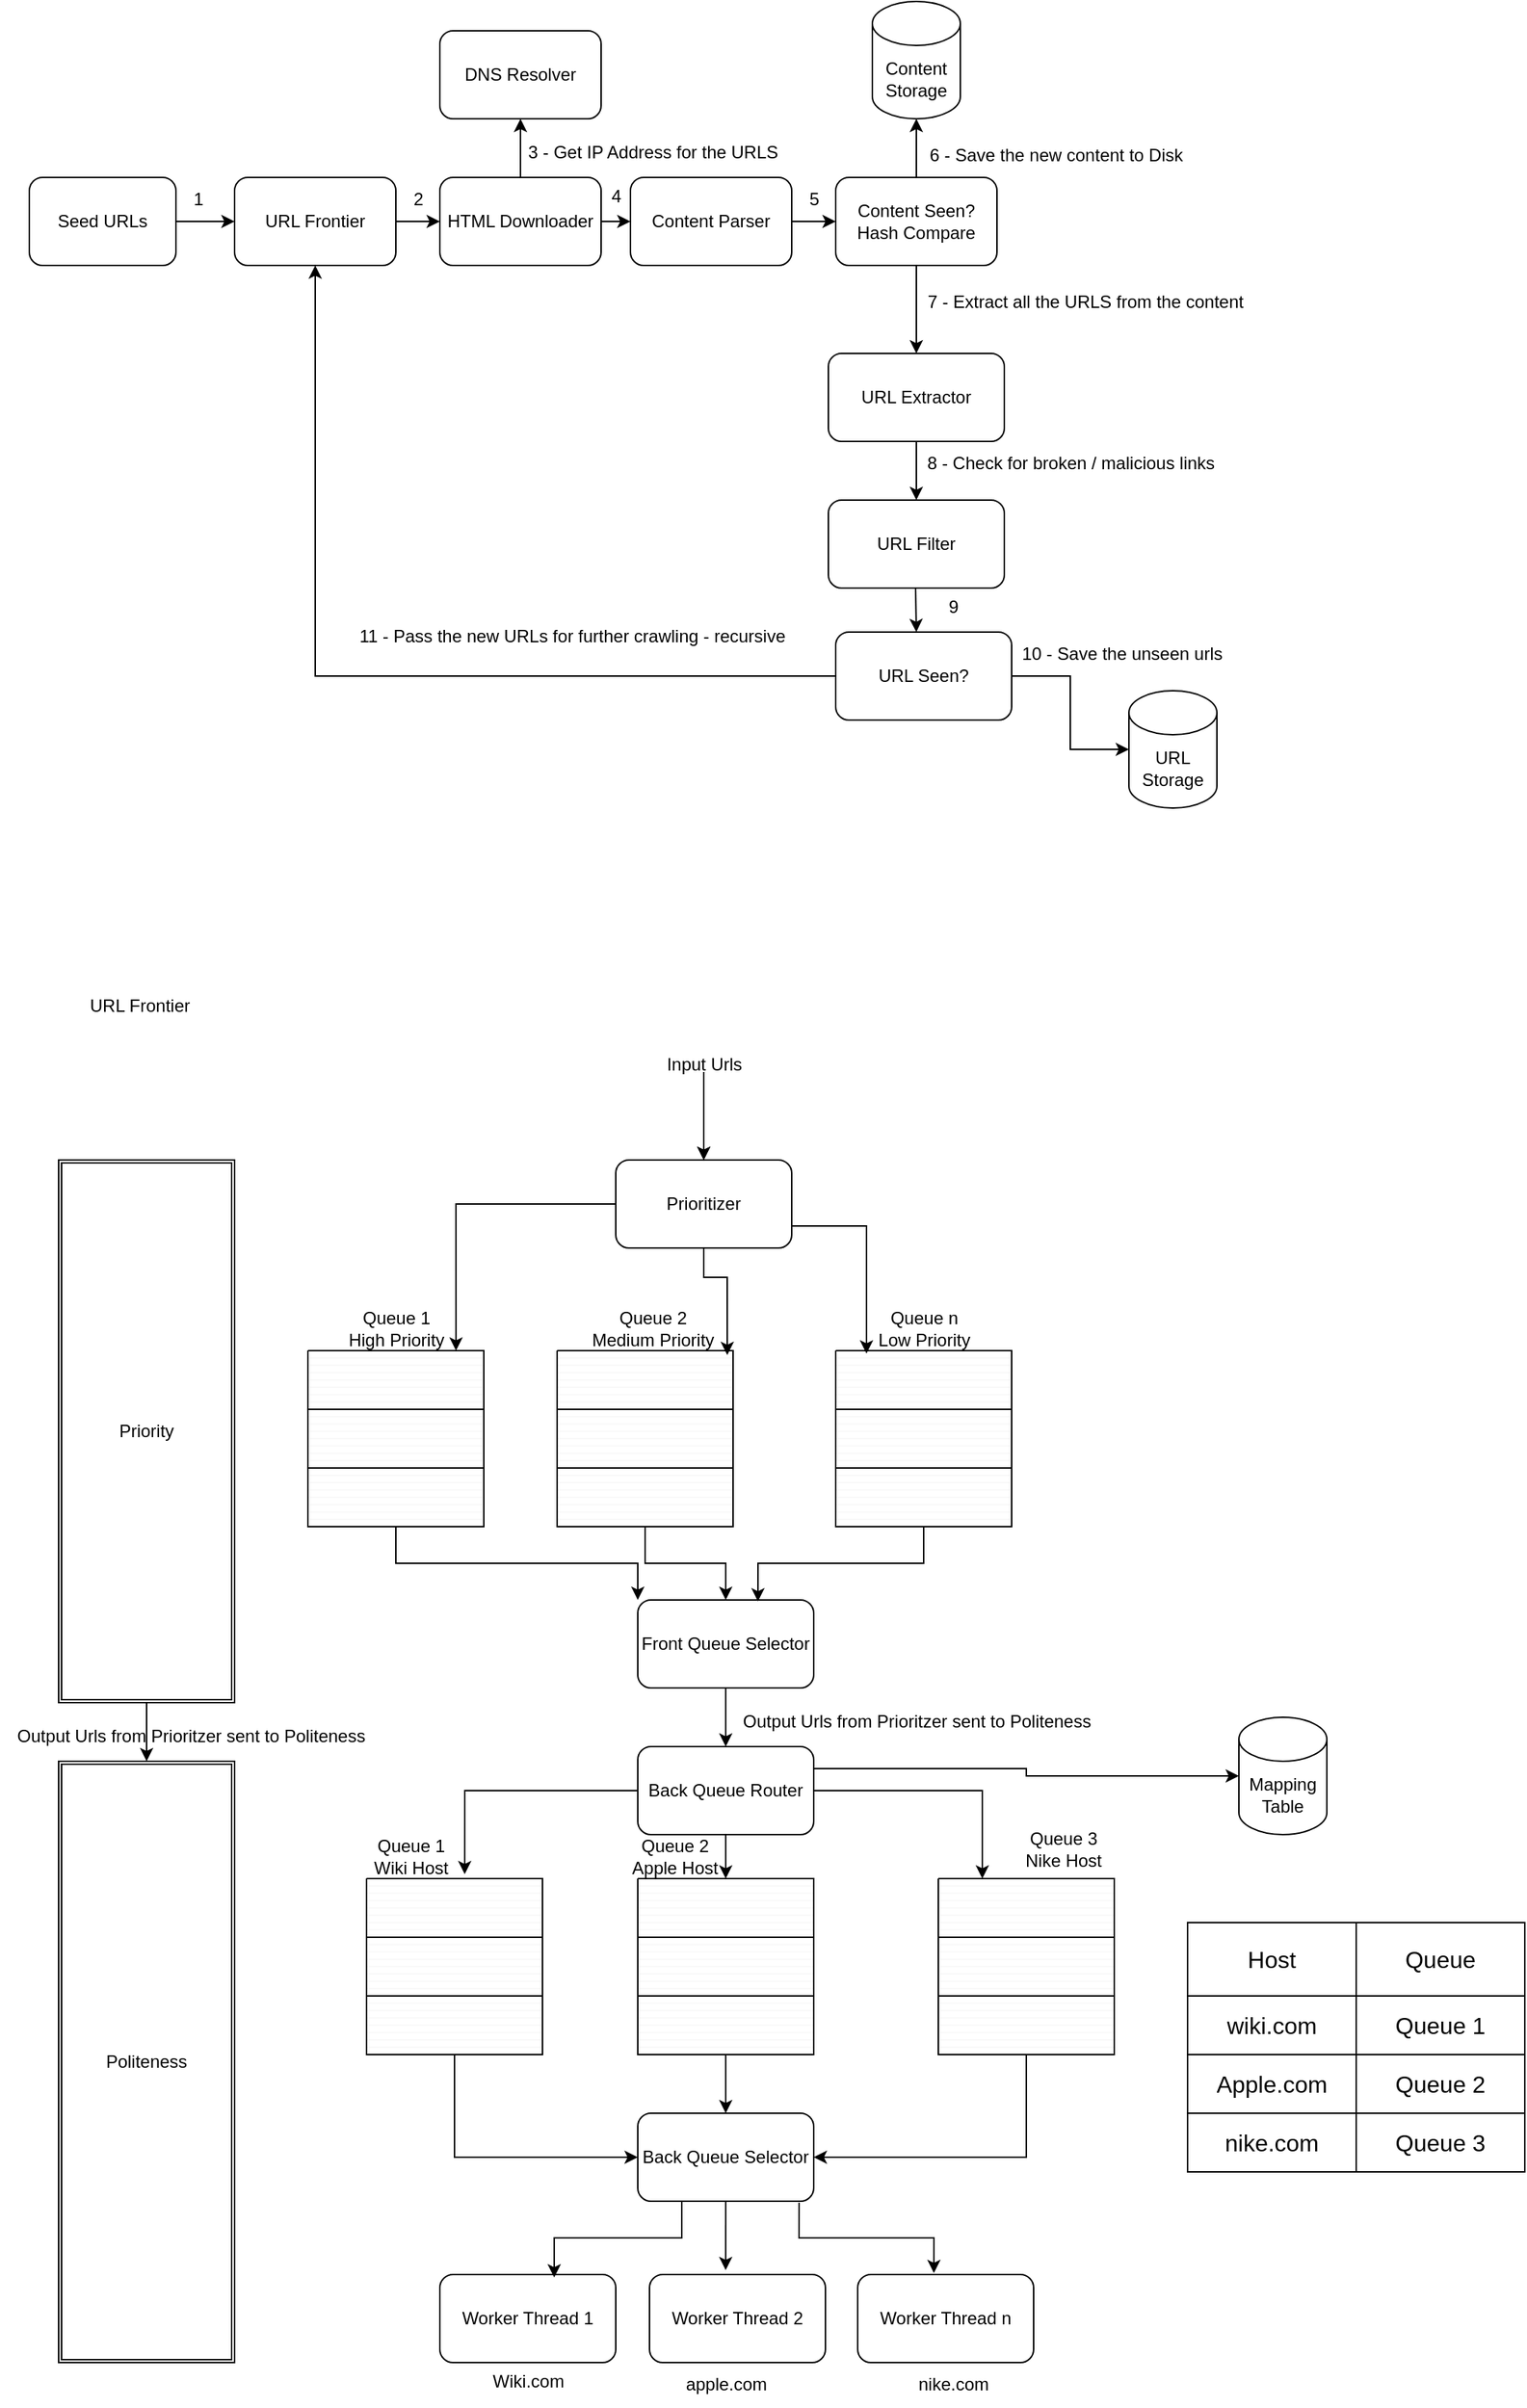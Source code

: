 <mxfile version="24.6.4" type="github">
  <diagram name="Page-1" id="mXdpcqNhNkEFS_v_mtUm">
    <mxGraphModel dx="954" dy="615" grid="1" gridSize="10" guides="1" tooltips="1" connect="1" arrows="1" fold="1" page="1" pageScale="1" pageWidth="583" pageHeight="827" math="0" shadow="0">
      <root>
        <mxCell id="0" />
        <mxCell id="1" parent="0" />
        <mxCell id="9qcMBNV77gLtWxYR_MMO-1" style="edgeStyle=orthogonalEdgeStyle;rounded=0;orthogonalLoop=1;jettySize=auto;html=1;exitX=1;exitY=0.5;exitDx=0;exitDy=0;entryX=0;entryY=0.5;entryDx=0;entryDy=0;" parent="1" source="9qcMBNV77gLtWxYR_MMO-2" target="9qcMBNV77gLtWxYR_MMO-4" edge="1">
          <mxGeometry relative="1" as="geometry" />
        </mxCell>
        <mxCell id="9qcMBNV77gLtWxYR_MMO-2" value="Seed URLs" style="rounded=1;whiteSpace=wrap;html=1;" parent="1" vertex="1">
          <mxGeometry x="40" y="120" width="100" height="60" as="geometry" />
        </mxCell>
        <mxCell id="9qcMBNV77gLtWxYR_MMO-3" style="edgeStyle=orthogonalEdgeStyle;rounded=0;orthogonalLoop=1;jettySize=auto;html=1;exitX=1;exitY=0.5;exitDx=0;exitDy=0;entryX=0;entryY=0.5;entryDx=0;entryDy=0;" parent="1" source="9qcMBNV77gLtWxYR_MMO-4" target="9qcMBNV77gLtWxYR_MMO-8" edge="1">
          <mxGeometry relative="1" as="geometry" />
        </mxCell>
        <mxCell id="9qcMBNV77gLtWxYR_MMO-4" value="URL Frontier" style="rounded=1;whiteSpace=wrap;html=1;" parent="1" vertex="1">
          <mxGeometry x="180" y="120" width="110" height="60" as="geometry" />
        </mxCell>
        <mxCell id="9qcMBNV77gLtWxYR_MMO-5" value="1" style="text;html=1;align=center;verticalAlign=middle;resizable=0;points=[];autosize=1;strokeColor=none;fillColor=none;" parent="1" vertex="1">
          <mxGeometry x="140" y="120" width="30" height="30" as="geometry" />
        </mxCell>
        <mxCell id="9qcMBNV77gLtWxYR_MMO-6" style="edgeStyle=orthogonalEdgeStyle;rounded=0;orthogonalLoop=1;jettySize=auto;html=1;exitX=0.5;exitY=0;exitDx=0;exitDy=0;entryX=0.5;entryY=1;entryDx=0;entryDy=0;" parent="1" source="9qcMBNV77gLtWxYR_MMO-8" target="9qcMBNV77gLtWxYR_MMO-9" edge="1">
          <mxGeometry relative="1" as="geometry" />
        </mxCell>
        <mxCell id="9qcMBNV77gLtWxYR_MMO-7" style="edgeStyle=orthogonalEdgeStyle;rounded=0;orthogonalLoop=1;jettySize=auto;html=1;exitX=1;exitY=0.5;exitDx=0;exitDy=0;entryX=0;entryY=0.5;entryDx=0;entryDy=0;" parent="1" source="9qcMBNV77gLtWxYR_MMO-8" target="9qcMBNV77gLtWxYR_MMO-13" edge="1">
          <mxGeometry relative="1" as="geometry" />
        </mxCell>
        <mxCell id="9qcMBNV77gLtWxYR_MMO-8" value="HTML Downloader" style="rounded=1;whiteSpace=wrap;html=1;" parent="1" vertex="1">
          <mxGeometry x="320" y="120" width="110" height="60" as="geometry" />
        </mxCell>
        <mxCell id="9qcMBNV77gLtWxYR_MMO-9" value="DNS Resolver" style="rounded=1;whiteSpace=wrap;html=1;" parent="1" vertex="1">
          <mxGeometry x="320" y="20" width="110" height="60" as="geometry" />
        </mxCell>
        <mxCell id="9qcMBNV77gLtWxYR_MMO-10" value="2" style="text;html=1;align=center;verticalAlign=middle;resizable=0;points=[];autosize=1;strokeColor=none;fillColor=none;" parent="1" vertex="1">
          <mxGeometry x="290" y="120" width="30" height="30" as="geometry" />
        </mxCell>
        <mxCell id="9qcMBNV77gLtWxYR_MMO-11" value="3 - Get IP Address for the URLS" style="text;html=1;align=center;verticalAlign=middle;resizable=0;points=[];autosize=1;strokeColor=none;fillColor=none;" parent="1" vertex="1">
          <mxGeometry x="370" y="88" width="190" height="30" as="geometry" />
        </mxCell>
        <mxCell id="9qcMBNV77gLtWxYR_MMO-12" style="edgeStyle=orthogonalEdgeStyle;rounded=0;orthogonalLoop=1;jettySize=auto;html=1;exitX=1;exitY=0.5;exitDx=0;exitDy=0;entryX=0;entryY=0.5;entryDx=0;entryDy=0;" parent="1" source="9qcMBNV77gLtWxYR_MMO-13" target="9qcMBNV77gLtWxYR_MMO-15" edge="1">
          <mxGeometry relative="1" as="geometry" />
        </mxCell>
        <mxCell id="9qcMBNV77gLtWxYR_MMO-13" value="Content Parser" style="rounded=1;whiteSpace=wrap;html=1;" parent="1" vertex="1">
          <mxGeometry x="450" y="120" width="110" height="60" as="geometry" />
        </mxCell>
        <mxCell id="9qcMBNV77gLtWxYR_MMO-14" style="edgeStyle=orthogonalEdgeStyle;rounded=0;orthogonalLoop=1;jettySize=auto;html=1;exitX=0.5;exitY=1;exitDx=0;exitDy=0;" parent="1" source="9qcMBNV77gLtWxYR_MMO-15" target="9qcMBNV77gLtWxYR_MMO-22" edge="1">
          <mxGeometry relative="1" as="geometry" />
        </mxCell>
        <mxCell id="9qcMBNV77gLtWxYR_MMO-15" value="Content Seen?&lt;div&gt;Hash Compare&lt;/div&gt;" style="rounded=1;whiteSpace=wrap;html=1;" parent="1" vertex="1">
          <mxGeometry x="590" y="120" width="110" height="60" as="geometry" />
        </mxCell>
        <mxCell id="9qcMBNV77gLtWxYR_MMO-16" value="Content Storage" style="shape=cylinder3;whiteSpace=wrap;html=1;boundedLbl=1;backgroundOutline=1;size=15;" parent="1" vertex="1">
          <mxGeometry x="615" width="60" height="80" as="geometry" />
        </mxCell>
        <mxCell id="9qcMBNV77gLtWxYR_MMO-17" style="edgeStyle=orthogonalEdgeStyle;rounded=0;orthogonalLoop=1;jettySize=auto;html=1;entryX=0.5;entryY=1;entryDx=0;entryDy=0;entryPerimeter=0;" parent="1" source="9qcMBNV77gLtWxYR_MMO-15" target="9qcMBNV77gLtWxYR_MMO-16" edge="1">
          <mxGeometry relative="1" as="geometry" />
        </mxCell>
        <mxCell id="9qcMBNV77gLtWxYR_MMO-18" value="4" style="text;html=1;align=center;verticalAlign=middle;resizable=0;points=[];autosize=1;strokeColor=none;fillColor=none;" parent="1" vertex="1">
          <mxGeometry x="425" y="118" width="30" height="30" as="geometry" />
        </mxCell>
        <mxCell id="9qcMBNV77gLtWxYR_MMO-19" value="5" style="text;html=1;align=center;verticalAlign=middle;resizable=0;points=[];autosize=1;strokeColor=none;fillColor=none;" parent="1" vertex="1">
          <mxGeometry x="560" y="120" width="30" height="30" as="geometry" />
        </mxCell>
        <mxCell id="9qcMBNV77gLtWxYR_MMO-20" value="6 - Save the new content to Disk" style="text;html=1;align=center;verticalAlign=middle;resizable=0;points=[];autosize=1;strokeColor=none;fillColor=none;" parent="1" vertex="1">
          <mxGeometry x="640" y="90" width="200" height="30" as="geometry" />
        </mxCell>
        <mxCell id="9qcMBNV77gLtWxYR_MMO-21" style="edgeStyle=orthogonalEdgeStyle;rounded=0;orthogonalLoop=1;jettySize=auto;html=1;exitX=0.5;exitY=1;exitDx=0;exitDy=0;" parent="1" source="9qcMBNV77gLtWxYR_MMO-22" target="9qcMBNV77gLtWxYR_MMO-24" edge="1">
          <mxGeometry relative="1" as="geometry" />
        </mxCell>
        <mxCell id="9qcMBNV77gLtWxYR_MMO-22" value="URL Extractor" style="rounded=1;whiteSpace=wrap;html=1;" parent="1" vertex="1">
          <mxGeometry x="585" y="240" width="120" height="60" as="geometry" />
        </mxCell>
        <mxCell id="9qcMBNV77gLtWxYR_MMO-23" value="7 - Extract all the URLS from the content" style="text;html=1;align=center;verticalAlign=middle;resizable=0;points=[];autosize=1;strokeColor=none;fillColor=none;" parent="1" vertex="1">
          <mxGeometry x="640" y="190" width="240" height="30" as="geometry" />
        </mxCell>
        <mxCell id="9qcMBNV77gLtWxYR_MMO-24" value="URL Filter" style="rounded=1;whiteSpace=wrap;html=1;" parent="1" vertex="1">
          <mxGeometry x="585" y="340" width="120" height="60" as="geometry" />
        </mxCell>
        <mxCell id="9qcMBNV77gLtWxYR_MMO-25" value="8 - Check for broken / malicious links" style="text;html=1;align=center;verticalAlign=middle;resizable=0;points=[];autosize=1;strokeColor=none;fillColor=none;" parent="1" vertex="1">
          <mxGeometry x="640" y="300" width="220" height="30" as="geometry" />
        </mxCell>
        <mxCell id="9qcMBNV77gLtWxYR_MMO-26" style="edgeStyle=orthogonalEdgeStyle;rounded=0;orthogonalLoop=1;jettySize=auto;html=1;entryX=0.5;entryY=1;entryDx=0;entryDy=0;" parent="1" source="9qcMBNV77gLtWxYR_MMO-28" target="9qcMBNV77gLtWxYR_MMO-4" edge="1">
          <mxGeometry relative="1" as="geometry">
            <mxPoint x="240" y="190" as="targetPoint" />
          </mxGeometry>
        </mxCell>
        <mxCell id="9qcMBNV77gLtWxYR_MMO-27" style="edgeStyle=orthogonalEdgeStyle;rounded=0;orthogonalLoop=1;jettySize=auto;html=1;exitX=1;exitY=0.5;exitDx=0;exitDy=0;" parent="1" source="9qcMBNV77gLtWxYR_MMO-28" target="9qcMBNV77gLtWxYR_MMO-31" edge="1">
          <mxGeometry relative="1" as="geometry" />
        </mxCell>
        <mxCell id="9qcMBNV77gLtWxYR_MMO-28" value="URL Seen?" style="rounded=1;whiteSpace=wrap;html=1;" parent="1" vertex="1">
          <mxGeometry x="590" y="430" width="120" height="60" as="geometry" />
        </mxCell>
        <mxCell id="9qcMBNV77gLtWxYR_MMO-29" value="" style="endArrow=classic;html=1;rounded=0;" parent="1" edge="1">
          <mxGeometry width="50" height="50" relative="1" as="geometry">
            <mxPoint x="644.5" y="400" as="sourcePoint" />
            <mxPoint x="645" y="430" as="targetPoint" />
          </mxGeometry>
        </mxCell>
        <mxCell id="9qcMBNV77gLtWxYR_MMO-30" value="9" style="text;html=1;align=center;verticalAlign=middle;resizable=0;points=[];autosize=1;strokeColor=none;fillColor=none;" parent="1" vertex="1">
          <mxGeometry x="655" y="398" width="30" height="30" as="geometry" />
        </mxCell>
        <mxCell id="9qcMBNV77gLtWxYR_MMO-31" value="URL Storage" style="shape=cylinder3;whiteSpace=wrap;html=1;boundedLbl=1;backgroundOutline=1;size=15;" parent="1" vertex="1">
          <mxGeometry x="790" y="470" width="60" height="80" as="geometry" />
        </mxCell>
        <mxCell id="9qcMBNV77gLtWxYR_MMO-32" value="10 - Save the unseen urls" style="text;html=1;align=center;verticalAlign=middle;resizable=0;points=[];autosize=1;strokeColor=none;fillColor=none;" parent="1" vertex="1">
          <mxGeometry x="705" y="430" width="160" height="30" as="geometry" />
        </mxCell>
        <mxCell id="9qcMBNV77gLtWxYR_MMO-33" value="11 - Pass the new URLs for further crawling - recursive" style="text;html=1;align=center;verticalAlign=middle;resizable=0;points=[];autosize=1;strokeColor=none;fillColor=none;" parent="1" vertex="1">
          <mxGeometry x="255" y="418" width="310" height="30" as="geometry" />
        </mxCell>
        <mxCell id="Ikfy1jm3SxkshJAuReZf-2" style="edgeStyle=orthogonalEdgeStyle;rounded=0;orthogonalLoop=1;jettySize=auto;html=1;entryX=0.5;entryY=0;entryDx=0;entryDy=0;" edge="1" parent="1" target="Ikfy1jm3SxkshJAuReZf-1">
          <mxGeometry relative="1" as="geometry">
            <mxPoint x="500" y="770" as="targetPoint" />
            <mxPoint x="500" y="730" as="sourcePoint" />
            <Array as="points">
              <mxPoint x="500" y="740" />
              <mxPoint x="500" y="740" />
            </Array>
          </mxGeometry>
        </mxCell>
        <mxCell id="Ikfy1jm3SxkshJAuReZf-1" value="Prioritizer" style="rounded=1;whiteSpace=wrap;html=1;" vertex="1" parent="1">
          <mxGeometry x="440" y="790" width="120" height="60" as="geometry" />
        </mxCell>
        <mxCell id="Ikfy1jm3SxkshJAuReZf-4" value="" style="edgeStyle=orthogonalEdgeStyle;rounded=0;orthogonalLoop=1;jettySize=auto;html=1;" edge="1" parent="1" source="Ikfy1jm3SxkshJAuReZf-3" target="Ikfy1jm3SxkshJAuReZf-1">
          <mxGeometry relative="1" as="geometry" />
        </mxCell>
        <mxCell id="Ikfy1jm3SxkshJAuReZf-3" value="Input Urls" style="text;html=1;align=center;verticalAlign=middle;resizable=0;points=[];autosize=1;strokeColor=none;fillColor=none;" vertex="1" parent="1">
          <mxGeometry x="465" y="710" width="70" height="30" as="geometry" />
        </mxCell>
        <mxCell id="Ikfy1jm3SxkshJAuReZf-10" value="" style="verticalLabelPosition=bottom;verticalAlign=top;html=1;shape=mxgraph.basic.patternFillRect;fillStyle=hor;step=5;fillStrokeWidth=0.2;fillStrokeColor=#dddddd;" vertex="1" parent="1">
          <mxGeometry x="230" y="920" width="120" height="40" as="geometry" />
        </mxCell>
        <mxCell id="Ikfy1jm3SxkshJAuReZf-11" value="" style="verticalLabelPosition=bottom;verticalAlign=top;html=1;shape=mxgraph.basic.patternFillRect;fillStyle=hor;step=5;fillStrokeWidth=0.2;fillStrokeColor=#dddddd;" vertex="1" parent="1">
          <mxGeometry x="230" y="960" width="120" height="40" as="geometry" />
        </mxCell>
        <mxCell id="Ikfy1jm3SxkshJAuReZf-29" style="edgeStyle=orthogonalEdgeStyle;rounded=0;orthogonalLoop=1;jettySize=auto;html=1;exitX=0.5;exitY=1;exitDx=0;exitDy=0;exitPerimeter=0;entryX=0;entryY=0;entryDx=0;entryDy=0;" edge="1" parent="1" source="Ikfy1jm3SxkshJAuReZf-12" target="Ikfy1jm3SxkshJAuReZf-28">
          <mxGeometry relative="1" as="geometry" />
        </mxCell>
        <mxCell id="Ikfy1jm3SxkshJAuReZf-12" value="" style="verticalLabelPosition=bottom;verticalAlign=top;html=1;shape=mxgraph.basic.patternFillRect;fillStyle=hor;step=5;fillStrokeWidth=0.2;fillStrokeColor=#dddddd;" vertex="1" parent="1">
          <mxGeometry x="230" y="1000" width="120" height="40" as="geometry" />
        </mxCell>
        <mxCell id="Ikfy1jm3SxkshJAuReZf-13" value="Queue 1&lt;div&gt;High Priority&lt;/div&gt;" style="text;html=1;align=center;verticalAlign=middle;resizable=0;points=[];autosize=1;strokeColor=none;fillColor=none;" vertex="1" parent="1">
          <mxGeometry x="245" y="885" width="90" height="40" as="geometry" />
        </mxCell>
        <mxCell id="Ikfy1jm3SxkshJAuReZf-14" value="" style="verticalLabelPosition=bottom;verticalAlign=top;html=1;shape=mxgraph.basic.patternFillRect;fillStyle=hor;step=5;fillStrokeWidth=0.2;fillStrokeColor=#dddddd;" vertex="1" parent="1">
          <mxGeometry x="400" y="920" width="120" height="40" as="geometry" />
        </mxCell>
        <mxCell id="Ikfy1jm3SxkshJAuReZf-15" value="" style="verticalLabelPosition=bottom;verticalAlign=top;html=1;shape=mxgraph.basic.patternFillRect;fillStyle=hor;step=5;fillStrokeWidth=0.2;fillStrokeColor=#dddddd;" vertex="1" parent="1">
          <mxGeometry x="400" y="960" width="120" height="40" as="geometry" />
        </mxCell>
        <mxCell id="Ikfy1jm3SxkshJAuReZf-30" style="edgeStyle=orthogonalEdgeStyle;rounded=0;orthogonalLoop=1;jettySize=auto;html=1;exitX=0.5;exitY=1;exitDx=0;exitDy=0;exitPerimeter=0;entryX=0.5;entryY=0;entryDx=0;entryDy=0;" edge="1" parent="1" source="Ikfy1jm3SxkshJAuReZf-16" target="Ikfy1jm3SxkshJAuReZf-28">
          <mxGeometry relative="1" as="geometry" />
        </mxCell>
        <mxCell id="Ikfy1jm3SxkshJAuReZf-16" value="" style="verticalLabelPosition=bottom;verticalAlign=top;html=1;shape=mxgraph.basic.patternFillRect;fillStyle=hor;step=5;fillStrokeWidth=0.2;fillStrokeColor=#dddddd;" vertex="1" parent="1">
          <mxGeometry x="400" y="1000" width="120" height="40" as="geometry" />
        </mxCell>
        <mxCell id="Ikfy1jm3SxkshJAuReZf-17" value="Queue 2&lt;div&gt;Medium Priority&lt;/div&gt;" style="text;html=1;align=center;verticalAlign=middle;resizable=0;points=[];autosize=1;strokeColor=none;fillColor=none;" vertex="1" parent="1">
          <mxGeometry x="410" y="885" width="110" height="40" as="geometry" />
        </mxCell>
        <mxCell id="Ikfy1jm3SxkshJAuReZf-18" value="" style="verticalLabelPosition=bottom;verticalAlign=top;html=1;shape=mxgraph.basic.patternFillRect;fillStyle=hor;step=5;fillStrokeWidth=0.2;fillStrokeColor=#dddddd;" vertex="1" parent="1">
          <mxGeometry x="590" y="920" width="120" height="40" as="geometry" />
        </mxCell>
        <mxCell id="Ikfy1jm3SxkshJAuReZf-19" value="" style="verticalLabelPosition=bottom;verticalAlign=top;html=1;shape=mxgraph.basic.patternFillRect;fillStyle=hor;step=5;fillStrokeWidth=0.2;fillStrokeColor=#dddddd;" vertex="1" parent="1">
          <mxGeometry x="590" y="960" width="120" height="40" as="geometry" />
        </mxCell>
        <mxCell id="Ikfy1jm3SxkshJAuReZf-20" value="" style="verticalLabelPosition=bottom;verticalAlign=top;html=1;shape=mxgraph.basic.patternFillRect;fillStyle=hor;step=5;fillStrokeWidth=0.2;fillStrokeColor=#dddddd;" vertex="1" parent="1">
          <mxGeometry x="590" y="1000" width="120" height="40" as="geometry" />
        </mxCell>
        <mxCell id="Ikfy1jm3SxkshJAuReZf-21" value="Queue n&lt;div&gt;Low Priority&lt;/div&gt;" style="text;html=1;align=center;verticalAlign=middle;resizable=0;points=[];autosize=1;strokeColor=none;fillColor=none;" vertex="1" parent="1">
          <mxGeometry x="605" y="885" width="90" height="40" as="geometry" />
        </mxCell>
        <mxCell id="Ikfy1jm3SxkshJAuReZf-23" style="edgeStyle=orthogonalEdgeStyle;rounded=0;orthogonalLoop=1;jettySize=auto;html=1;entryX=0.842;entryY=0;entryDx=0;entryDy=0;entryPerimeter=0;" edge="1" parent="1" source="Ikfy1jm3SxkshJAuReZf-1" target="Ikfy1jm3SxkshJAuReZf-10">
          <mxGeometry relative="1" as="geometry" />
        </mxCell>
        <mxCell id="Ikfy1jm3SxkshJAuReZf-25" style="edgeStyle=orthogonalEdgeStyle;rounded=0;orthogonalLoop=1;jettySize=auto;html=1;exitX=1;exitY=0.75;exitDx=0;exitDy=0;entryX=0.175;entryY=0.05;entryDx=0;entryDy=0;entryPerimeter=0;" edge="1" parent="1" source="Ikfy1jm3SxkshJAuReZf-1" target="Ikfy1jm3SxkshJAuReZf-18">
          <mxGeometry relative="1" as="geometry" />
        </mxCell>
        <mxCell id="Ikfy1jm3SxkshJAuReZf-26" style="edgeStyle=orthogonalEdgeStyle;rounded=0;orthogonalLoop=1;jettySize=auto;html=1;exitX=0.5;exitY=1;exitDx=0;exitDy=0;entryX=0.964;entryY=0.95;entryDx=0;entryDy=0;entryPerimeter=0;" edge="1" parent="1" source="Ikfy1jm3SxkshJAuReZf-1" target="Ikfy1jm3SxkshJAuReZf-17">
          <mxGeometry relative="1" as="geometry" />
        </mxCell>
        <mxCell id="Ikfy1jm3SxkshJAuReZf-33" style="edgeStyle=orthogonalEdgeStyle;rounded=0;orthogonalLoop=1;jettySize=auto;html=1;exitX=0.5;exitY=1;exitDx=0;exitDy=0;entryX=0.5;entryY=0;entryDx=0;entryDy=0;" edge="1" parent="1" source="Ikfy1jm3SxkshJAuReZf-28" target="Ikfy1jm3SxkshJAuReZf-32">
          <mxGeometry relative="1" as="geometry" />
        </mxCell>
        <mxCell id="Ikfy1jm3SxkshJAuReZf-28" value="Front Queue Selector" style="rounded=1;whiteSpace=wrap;html=1;" vertex="1" parent="1">
          <mxGeometry x="455" y="1090" width="120" height="60" as="geometry" />
        </mxCell>
        <mxCell id="Ikfy1jm3SxkshJAuReZf-31" style="edgeStyle=orthogonalEdgeStyle;rounded=0;orthogonalLoop=1;jettySize=auto;html=1;exitX=0.5;exitY=1;exitDx=0;exitDy=0;exitPerimeter=0;entryX=0.683;entryY=0.017;entryDx=0;entryDy=0;entryPerimeter=0;" edge="1" parent="1" source="Ikfy1jm3SxkshJAuReZf-20" target="Ikfy1jm3SxkshJAuReZf-28">
          <mxGeometry relative="1" as="geometry" />
        </mxCell>
        <mxCell id="Ikfy1jm3SxkshJAuReZf-32" value="Back Queue Router" style="rounded=1;whiteSpace=wrap;html=1;" vertex="1" parent="1">
          <mxGeometry x="455" y="1190" width="120" height="60" as="geometry" />
        </mxCell>
        <mxCell id="Ikfy1jm3SxkshJAuReZf-34" value="Output Urls from Prioritzer sent to Politeness" style="text;html=1;align=center;verticalAlign=middle;resizable=0;points=[];autosize=1;strokeColor=none;fillColor=none;" vertex="1" parent="1">
          <mxGeometry x="515" y="1158" width="260" height="30" as="geometry" />
        </mxCell>
        <mxCell id="Ikfy1jm3SxkshJAuReZf-35" value="" style="verticalLabelPosition=bottom;verticalAlign=top;html=1;shape=mxgraph.basic.patternFillRect;fillStyle=hor;step=5;fillStrokeWidth=0.2;fillStrokeColor=#dddddd;" vertex="1" parent="1">
          <mxGeometry x="270" y="1280" width="120" height="40" as="geometry" />
        </mxCell>
        <mxCell id="Ikfy1jm3SxkshJAuReZf-36" value="" style="verticalLabelPosition=bottom;verticalAlign=top;html=1;shape=mxgraph.basic.patternFillRect;fillStyle=hor;step=5;fillStrokeWidth=0.2;fillStrokeColor=#dddddd;" vertex="1" parent="1">
          <mxGeometry x="270" y="1320" width="120" height="40" as="geometry" />
        </mxCell>
        <mxCell id="Ikfy1jm3SxkshJAuReZf-53" style="edgeStyle=orthogonalEdgeStyle;rounded=0;orthogonalLoop=1;jettySize=auto;html=1;exitX=0.5;exitY=1;exitDx=0;exitDy=0;exitPerimeter=0;entryX=0;entryY=0.5;entryDx=0;entryDy=0;" edge="1" parent="1" source="Ikfy1jm3SxkshJAuReZf-37" target="Ikfy1jm3SxkshJAuReZf-50">
          <mxGeometry relative="1" as="geometry" />
        </mxCell>
        <mxCell id="Ikfy1jm3SxkshJAuReZf-37" value="" style="verticalLabelPosition=bottom;verticalAlign=top;html=1;shape=mxgraph.basic.patternFillRect;fillStyle=hor;step=5;fillStrokeWidth=0.2;fillStrokeColor=#dddddd;" vertex="1" parent="1">
          <mxGeometry x="270" y="1360" width="120" height="40" as="geometry" />
        </mxCell>
        <mxCell id="Ikfy1jm3SxkshJAuReZf-38" value="" style="verticalLabelPosition=bottom;verticalAlign=top;html=1;shape=mxgraph.basic.patternFillRect;fillStyle=hor;step=5;fillStrokeWidth=0.2;fillStrokeColor=#dddddd;" vertex="1" parent="1">
          <mxGeometry x="455" y="1280" width="120" height="40" as="geometry" />
        </mxCell>
        <mxCell id="Ikfy1jm3SxkshJAuReZf-39" value="" style="verticalLabelPosition=bottom;verticalAlign=top;html=1;shape=mxgraph.basic.patternFillRect;fillStyle=hor;step=5;fillStrokeWidth=0.2;fillStrokeColor=#dddddd;" vertex="1" parent="1">
          <mxGeometry x="455" y="1320" width="120" height="40" as="geometry" />
        </mxCell>
        <mxCell id="Ikfy1jm3SxkshJAuReZf-51" style="edgeStyle=orthogonalEdgeStyle;rounded=0;orthogonalLoop=1;jettySize=auto;html=1;exitX=0.5;exitY=1;exitDx=0;exitDy=0;exitPerimeter=0;entryX=0.5;entryY=0;entryDx=0;entryDy=0;" edge="1" parent="1" source="Ikfy1jm3SxkshJAuReZf-40" target="Ikfy1jm3SxkshJAuReZf-50">
          <mxGeometry relative="1" as="geometry" />
        </mxCell>
        <mxCell id="Ikfy1jm3SxkshJAuReZf-40" value="" style="verticalLabelPosition=bottom;verticalAlign=top;html=1;shape=mxgraph.basic.patternFillRect;fillStyle=hor;step=5;fillStrokeWidth=0.2;fillStrokeColor=#dddddd;" vertex="1" parent="1">
          <mxGeometry x="455" y="1360" width="120" height="40" as="geometry" />
        </mxCell>
        <mxCell id="Ikfy1jm3SxkshJAuReZf-41" value="" style="verticalLabelPosition=bottom;verticalAlign=top;html=1;shape=mxgraph.basic.patternFillRect;fillStyle=hor;step=5;fillStrokeWidth=0.2;fillStrokeColor=#dddddd;" vertex="1" parent="1">
          <mxGeometry x="660" y="1280" width="120" height="40" as="geometry" />
        </mxCell>
        <mxCell id="Ikfy1jm3SxkshJAuReZf-42" value="" style="verticalLabelPosition=bottom;verticalAlign=top;html=1;shape=mxgraph.basic.patternFillRect;fillStyle=hor;step=5;fillStrokeWidth=0.2;fillStrokeColor=#dddddd;" vertex="1" parent="1">
          <mxGeometry x="660" y="1320" width="120" height="40" as="geometry" />
        </mxCell>
        <mxCell id="Ikfy1jm3SxkshJAuReZf-52" style="edgeStyle=orthogonalEdgeStyle;rounded=0;orthogonalLoop=1;jettySize=auto;html=1;exitX=0.5;exitY=1;exitDx=0;exitDy=0;exitPerimeter=0;entryX=1;entryY=0.5;entryDx=0;entryDy=0;" edge="1" parent="1" source="Ikfy1jm3SxkshJAuReZf-43" target="Ikfy1jm3SxkshJAuReZf-50">
          <mxGeometry relative="1" as="geometry" />
        </mxCell>
        <mxCell id="Ikfy1jm3SxkshJAuReZf-43" value="" style="verticalLabelPosition=bottom;verticalAlign=top;html=1;shape=mxgraph.basic.patternFillRect;fillStyle=hor;step=5;fillStrokeWidth=0.2;fillStrokeColor=#dddddd;" vertex="1" parent="1">
          <mxGeometry x="660" y="1360" width="120" height="40" as="geometry" />
        </mxCell>
        <mxCell id="Ikfy1jm3SxkshJAuReZf-44" style="edgeStyle=orthogonalEdgeStyle;rounded=0;orthogonalLoop=1;jettySize=auto;html=1;exitX=0.5;exitY=1;exitDx=0;exitDy=0;entryX=0.5;entryY=0;entryDx=0;entryDy=0;entryPerimeter=0;" edge="1" parent="1" source="Ikfy1jm3SxkshJAuReZf-32" target="Ikfy1jm3SxkshJAuReZf-38">
          <mxGeometry relative="1" as="geometry" />
        </mxCell>
        <mxCell id="Ikfy1jm3SxkshJAuReZf-45" style="edgeStyle=orthogonalEdgeStyle;rounded=0;orthogonalLoop=1;jettySize=auto;html=1;exitX=1;exitY=0.5;exitDx=0;exitDy=0;entryX=0.25;entryY=0;entryDx=0;entryDy=0;entryPerimeter=0;" edge="1" parent="1" source="Ikfy1jm3SxkshJAuReZf-32" target="Ikfy1jm3SxkshJAuReZf-41">
          <mxGeometry relative="1" as="geometry" />
        </mxCell>
        <mxCell id="Ikfy1jm3SxkshJAuReZf-46" style="edgeStyle=orthogonalEdgeStyle;rounded=0;orthogonalLoop=1;jettySize=auto;html=1;exitX=0;exitY=0.5;exitDx=0;exitDy=0;entryX=0.558;entryY=-0.075;entryDx=0;entryDy=0;entryPerimeter=0;" edge="1" parent="1" source="Ikfy1jm3SxkshJAuReZf-32" target="Ikfy1jm3SxkshJAuReZf-35">
          <mxGeometry relative="1" as="geometry" />
        </mxCell>
        <mxCell id="Ikfy1jm3SxkshJAuReZf-47" value="Queue 1&lt;div&gt;Wiki Host&lt;/div&gt;" style="text;html=1;align=center;verticalAlign=middle;resizable=0;points=[];autosize=1;strokeColor=none;fillColor=none;" vertex="1" parent="1">
          <mxGeometry x="265" y="1245" width="70" height="40" as="geometry" />
        </mxCell>
        <mxCell id="Ikfy1jm3SxkshJAuReZf-48" value="Queue 2&lt;div&gt;Apple Host&lt;/div&gt;" style="text;html=1;align=center;verticalAlign=middle;resizable=0;points=[];autosize=1;strokeColor=none;fillColor=none;" vertex="1" parent="1">
          <mxGeometry x="440" y="1245" width="80" height="40" as="geometry" />
        </mxCell>
        <mxCell id="Ikfy1jm3SxkshJAuReZf-49" value="Queue 3&lt;div&gt;Nike Host&lt;/div&gt;" style="text;html=1;align=center;verticalAlign=middle;resizable=0;points=[];autosize=1;strokeColor=none;fillColor=none;" vertex="1" parent="1">
          <mxGeometry x="705" y="1240" width="80" height="40" as="geometry" />
        </mxCell>
        <mxCell id="Ikfy1jm3SxkshJAuReZf-50" value="Back Queue Selector" style="rounded=1;whiteSpace=wrap;html=1;" vertex="1" parent="1">
          <mxGeometry x="455" y="1440" width="120" height="60" as="geometry" />
        </mxCell>
        <mxCell id="Ikfy1jm3SxkshJAuReZf-54" value="Mapping Table" style="shape=cylinder3;whiteSpace=wrap;html=1;boundedLbl=1;backgroundOutline=1;size=15;" vertex="1" parent="1">
          <mxGeometry x="865" y="1170" width="60" height="80" as="geometry" />
        </mxCell>
        <mxCell id="Ikfy1jm3SxkshJAuReZf-55" style="edgeStyle=orthogonalEdgeStyle;rounded=0;orthogonalLoop=1;jettySize=auto;html=1;exitX=1;exitY=0.25;exitDx=0;exitDy=0;entryX=0;entryY=0.5;entryDx=0;entryDy=0;entryPerimeter=0;" edge="1" parent="1" source="Ikfy1jm3SxkshJAuReZf-32" target="Ikfy1jm3SxkshJAuReZf-54">
          <mxGeometry relative="1" as="geometry" />
        </mxCell>
        <mxCell id="Ikfy1jm3SxkshJAuReZf-72" value="" style="shape=table;startSize=0;container=1;collapsible=0;childLayout=tableLayout;fontSize=16;rowLines=1;columnLines=1;fixedRows=0;" vertex="1" parent="1">
          <mxGeometry x="830" y="1310" width="230" height="170" as="geometry" />
        </mxCell>
        <mxCell id="Ikfy1jm3SxkshJAuReZf-77" value="" style="shape=tableRow;horizontal=0;startSize=0;swimlaneHead=0;swimlaneBody=0;strokeColor=inherit;top=0;left=0;bottom=0;right=0;collapsible=0;dropTarget=0;fillColor=none;points=[[0,0.5],[1,0.5]];portConstraint=eastwest;fontSize=16;" vertex="1" parent="Ikfy1jm3SxkshJAuReZf-72">
          <mxGeometry width="230" height="50" as="geometry" />
        </mxCell>
        <mxCell id="Ikfy1jm3SxkshJAuReZf-78" value="Host" style="shape=partialRectangle;html=1;whiteSpace=wrap;connectable=0;strokeColor=inherit;overflow=hidden;fillColor=none;top=0;left=0;bottom=0;right=0;pointerEvents=1;fontSize=16;allowArrows=1;shadow=0;" vertex="1" parent="Ikfy1jm3SxkshJAuReZf-77">
          <mxGeometry width="115" height="50" as="geometry">
            <mxRectangle width="115" height="50" as="alternateBounds" />
          </mxGeometry>
        </mxCell>
        <mxCell id="Ikfy1jm3SxkshJAuReZf-79" value="Queue" style="shape=partialRectangle;html=1;whiteSpace=wrap;connectable=0;strokeColor=inherit;overflow=hidden;fillColor=none;top=0;left=0;bottom=0;right=0;pointerEvents=1;fontSize=16;allowArrows=1;shadow=0;" vertex="1" parent="Ikfy1jm3SxkshJAuReZf-77">
          <mxGeometry x="115" width="115" height="50" as="geometry">
            <mxRectangle width="115" height="50" as="alternateBounds" />
          </mxGeometry>
        </mxCell>
        <mxCell id="Ikfy1jm3SxkshJAuReZf-81" value="" style="shape=tableRow;horizontal=0;startSize=0;swimlaneHead=0;swimlaneBody=0;strokeColor=inherit;top=0;left=0;bottom=0;right=0;collapsible=0;dropTarget=0;fillColor=none;points=[[0,0.5],[1,0.5]];portConstraint=eastwest;fontSize=16;" vertex="1" parent="Ikfy1jm3SxkshJAuReZf-72">
          <mxGeometry y="50" width="230" height="40" as="geometry" />
        </mxCell>
        <mxCell id="Ikfy1jm3SxkshJAuReZf-82" value="wiki.com" style="shape=partialRectangle;html=1;whiteSpace=wrap;connectable=0;strokeColor=inherit;overflow=hidden;fillColor=none;top=0;left=0;bottom=0;right=0;pointerEvents=1;fontSize=16;allowArrows=1;shadow=0;" vertex="1" parent="Ikfy1jm3SxkshJAuReZf-81">
          <mxGeometry width="115" height="40" as="geometry">
            <mxRectangle width="115" height="40" as="alternateBounds" />
          </mxGeometry>
        </mxCell>
        <mxCell id="Ikfy1jm3SxkshJAuReZf-83" value="Queue 1" style="shape=partialRectangle;html=1;whiteSpace=wrap;connectable=0;strokeColor=inherit;overflow=hidden;fillColor=none;top=0;left=0;bottom=0;right=0;pointerEvents=1;fontSize=16;allowArrows=1;shadow=0;" vertex="1" parent="Ikfy1jm3SxkshJAuReZf-81">
          <mxGeometry x="115" width="115" height="40" as="geometry">
            <mxRectangle width="115" height="40" as="alternateBounds" />
          </mxGeometry>
        </mxCell>
        <mxCell id="Ikfy1jm3SxkshJAuReZf-93" style="shape=tableRow;horizontal=0;startSize=0;swimlaneHead=0;swimlaneBody=0;strokeColor=inherit;top=0;left=0;bottom=0;right=0;collapsible=0;dropTarget=0;fillColor=none;points=[[0,0.5],[1,0.5]];portConstraint=eastwest;fontSize=16;" vertex="1" parent="Ikfy1jm3SxkshJAuReZf-72">
          <mxGeometry y="90" width="230" height="40" as="geometry" />
        </mxCell>
        <mxCell id="Ikfy1jm3SxkshJAuReZf-94" value="Apple.com" style="shape=partialRectangle;html=1;whiteSpace=wrap;connectable=0;strokeColor=inherit;overflow=hidden;fillColor=none;top=0;left=0;bottom=0;right=0;pointerEvents=1;fontSize=16;allowArrows=1;shadow=0;" vertex="1" parent="Ikfy1jm3SxkshJAuReZf-93">
          <mxGeometry width="115" height="40" as="geometry">
            <mxRectangle width="115" height="40" as="alternateBounds" />
          </mxGeometry>
        </mxCell>
        <mxCell id="Ikfy1jm3SxkshJAuReZf-95" value="Queue 2" style="shape=partialRectangle;html=1;whiteSpace=wrap;connectable=0;strokeColor=inherit;overflow=hidden;fillColor=none;top=0;left=0;bottom=0;right=0;pointerEvents=1;fontSize=16;allowArrows=1;shadow=0;" vertex="1" parent="Ikfy1jm3SxkshJAuReZf-93">
          <mxGeometry x="115" width="115" height="40" as="geometry">
            <mxRectangle width="115" height="40" as="alternateBounds" />
          </mxGeometry>
        </mxCell>
        <mxCell id="Ikfy1jm3SxkshJAuReZf-97" style="shape=tableRow;horizontal=0;startSize=0;swimlaneHead=0;swimlaneBody=0;strokeColor=inherit;top=0;left=0;bottom=0;right=0;collapsible=0;dropTarget=0;fillColor=none;points=[[0,0.5],[1,0.5]];portConstraint=eastwest;fontSize=16;" vertex="1" parent="Ikfy1jm3SxkshJAuReZf-72">
          <mxGeometry y="130" width="230" height="40" as="geometry" />
        </mxCell>
        <mxCell id="Ikfy1jm3SxkshJAuReZf-98" value="nike.com" style="shape=partialRectangle;html=1;whiteSpace=wrap;connectable=0;strokeColor=inherit;overflow=hidden;fillColor=none;top=0;left=0;bottom=0;right=0;pointerEvents=1;fontSize=16;allowArrows=1;shadow=0;" vertex="1" parent="Ikfy1jm3SxkshJAuReZf-97">
          <mxGeometry width="115" height="40" as="geometry">
            <mxRectangle width="115" height="40" as="alternateBounds" />
          </mxGeometry>
        </mxCell>
        <mxCell id="Ikfy1jm3SxkshJAuReZf-99" value="Queue 3" style="shape=partialRectangle;html=1;whiteSpace=wrap;connectable=0;strokeColor=inherit;overflow=hidden;fillColor=none;top=0;left=0;bottom=0;right=0;pointerEvents=1;fontSize=16;allowArrows=1;shadow=0;" vertex="1" parent="Ikfy1jm3SxkshJAuReZf-97">
          <mxGeometry x="115" width="115" height="40" as="geometry">
            <mxRectangle width="115" height="40" as="alternateBounds" />
          </mxGeometry>
        </mxCell>
        <mxCell id="Ikfy1jm3SxkshJAuReZf-103" style="edgeStyle=orthogonalEdgeStyle;rounded=0;orthogonalLoop=1;jettySize=auto;html=1;exitX=0.5;exitY=1;exitDx=0;exitDy=0;entryX=0.5;entryY=0;entryDx=0;entryDy=0;" edge="1" parent="1" source="Ikfy1jm3SxkshJAuReZf-100" target="Ikfy1jm3SxkshJAuReZf-101">
          <mxGeometry relative="1" as="geometry" />
        </mxCell>
        <mxCell id="Ikfy1jm3SxkshJAuReZf-100" value="Priority" style="shape=ext;double=1;rounded=0;whiteSpace=wrap;html=1;" vertex="1" parent="1">
          <mxGeometry x="60" y="790" width="120" height="370" as="geometry" />
        </mxCell>
        <mxCell id="Ikfy1jm3SxkshJAuReZf-101" value="Politeness" style="shape=ext;double=1;rounded=0;whiteSpace=wrap;html=1;" vertex="1" parent="1">
          <mxGeometry x="60" y="1200" width="120" height="410" as="geometry" />
        </mxCell>
        <mxCell id="Ikfy1jm3SxkshJAuReZf-104" value="Output Urls from Prioritzer sent to Politeness" style="text;html=1;align=center;verticalAlign=middle;resizable=0;points=[];autosize=1;strokeColor=none;fillColor=none;" vertex="1" parent="1">
          <mxGeometry x="20" y="1168" width="260" height="30" as="geometry" />
        </mxCell>
        <mxCell id="Ikfy1jm3SxkshJAuReZf-105" value="URL Frontier" style="text;html=1;align=center;verticalAlign=middle;resizable=0;points=[];autosize=1;strokeColor=none;fillColor=none;" vertex="1" parent="1">
          <mxGeometry x="70" y="670" width="90" height="30" as="geometry" />
        </mxCell>
        <mxCell id="Ikfy1jm3SxkshJAuReZf-107" value="Worker Thread 1" style="rounded=1;whiteSpace=wrap;html=1;" vertex="1" parent="1">
          <mxGeometry x="320" y="1550" width="120" height="60" as="geometry" />
        </mxCell>
        <mxCell id="Ikfy1jm3SxkshJAuReZf-108" value="Worker Thread 2" style="rounded=1;whiteSpace=wrap;html=1;" vertex="1" parent="1">
          <mxGeometry x="463" y="1550" width="120" height="60" as="geometry" />
        </mxCell>
        <mxCell id="Ikfy1jm3SxkshJAuReZf-109" value="Worker Thread n" style="rounded=1;whiteSpace=wrap;html=1;" vertex="1" parent="1">
          <mxGeometry x="605" y="1550" width="120" height="60" as="geometry" />
        </mxCell>
        <mxCell id="Ikfy1jm3SxkshJAuReZf-110" style="edgeStyle=orthogonalEdgeStyle;rounded=0;orthogonalLoop=1;jettySize=auto;html=1;exitX=0.5;exitY=1;exitDx=0;exitDy=0;entryX=0.433;entryY=-0.05;entryDx=0;entryDy=0;entryPerimeter=0;" edge="1" parent="1" source="Ikfy1jm3SxkshJAuReZf-50" target="Ikfy1jm3SxkshJAuReZf-108">
          <mxGeometry relative="1" as="geometry">
            <mxPoint x="520" y="1540" as="targetPoint" />
          </mxGeometry>
        </mxCell>
        <mxCell id="Ikfy1jm3SxkshJAuReZf-111" style="edgeStyle=orthogonalEdgeStyle;rounded=0;orthogonalLoop=1;jettySize=auto;html=1;exitX=0.25;exitY=1;exitDx=0;exitDy=0;entryX=0.65;entryY=0.033;entryDx=0;entryDy=0;entryPerimeter=0;" edge="1" parent="1" source="Ikfy1jm3SxkshJAuReZf-50" target="Ikfy1jm3SxkshJAuReZf-107">
          <mxGeometry relative="1" as="geometry" />
        </mxCell>
        <mxCell id="Ikfy1jm3SxkshJAuReZf-112" style="edgeStyle=orthogonalEdgeStyle;rounded=0;orthogonalLoop=1;jettySize=auto;html=1;exitX=0.917;exitY=1.017;exitDx=0;exitDy=0;entryX=0.433;entryY=-0.017;entryDx=0;entryDy=0;entryPerimeter=0;exitPerimeter=0;" edge="1" parent="1" source="Ikfy1jm3SxkshJAuReZf-50" target="Ikfy1jm3SxkshJAuReZf-109">
          <mxGeometry relative="1" as="geometry" />
        </mxCell>
        <mxCell id="Ikfy1jm3SxkshJAuReZf-113" value="Wiki.com" style="text;html=1;align=center;verticalAlign=middle;resizable=0;points=[];autosize=1;strokeColor=none;fillColor=none;" vertex="1" parent="1">
          <mxGeometry x="345" y="1608" width="70" height="30" as="geometry" />
        </mxCell>
        <mxCell id="Ikfy1jm3SxkshJAuReZf-114" value="apple.com" style="text;html=1;align=center;verticalAlign=middle;resizable=0;points=[];autosize=1;strokeColor=none;fillColor=none;" vertex="1" parent="1">
          <mxGeometry x="475" y="1610" width="80" height="30" as="geometry" />
        </mxCell>
        <mxCell id="Ikfy1jm3SxkshJAuReZf-115" value="nike.com" style="text;html=1;align=center;verticalAlign=middle;resizable=0;points=[];autosize=1;strokeColor=none;fillColor=none;" vertex="1" parent="1">
          <mxGeometry x="635" y="1610" width="70" height="30" as="geometry" />
        </mxCell>
      </root>
    </mxGraphModel>
  </diagram>
</mxfile>
